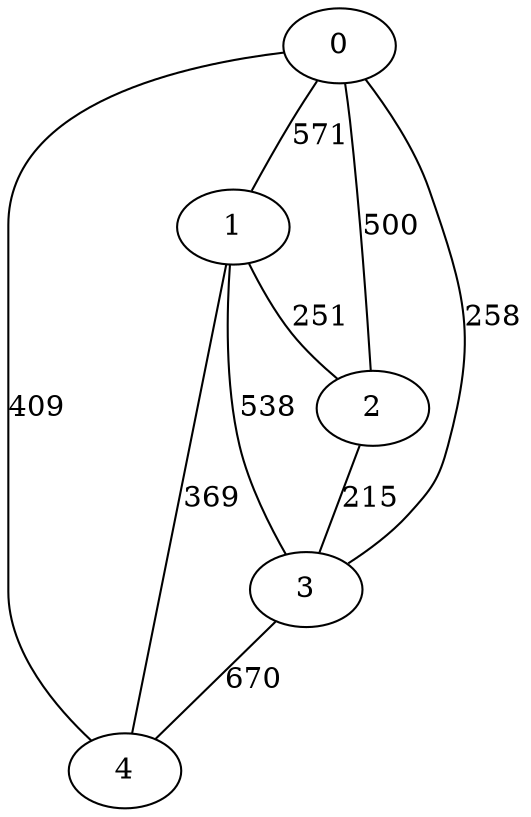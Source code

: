 graph G {
  0 -- 1 [label="571"]
  0 -- 2 [label="500"]
  0 -- 3 [label="258"]
  0 -- 4 [label="409"]
  1 -- 2 [label="251"]
  1 -- 3 [label="538"]
  1 -- 4 [label="369"]
  2 -- 3 [label="215"]
  3 -- 4 [label="670"]
}
